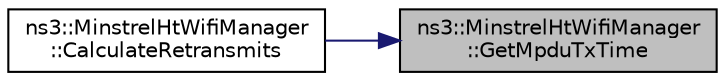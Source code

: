 digraph "ns3::MinstrelHtWifiManager::GetMpduTxTime"
{
 // LATEX_PDF_SIZE
  edge [fontname="Helvetica",fontsize="10",labelfontname="Helvetica",labelfontsize="10"];
  node [fontname="Helvetica",fontsize="10",shape=record];
  rankdir="RL";
  Node1 [label="ns3::MinstrelHtWifiManager\l::GetMpduTxTime",height=0.2,width=0.4,color="black", fillcolor="grey75", style="filled", fontcolor="black",tooltip="Obtain the TxTime saved in the group information."];
  Node1 -> Node2 [dir="back",color="midnightblue",fontsize="10",style="solid",fontname="Helvetica"];
  Node2 [label="ns3::MinstrelHtWifiManager\l::CalculateRetransmits",height=0.2,width=0.4,color="black", fillcolor="white", style="filled",URL="$classns3_1_1_minstrel_ht_wifi_manager.html#a156c2241d824f07ff17266e23a78413b",tooltip="Calculate the number of retransmissions to set for the (groupId, rateId) rate."];
}
